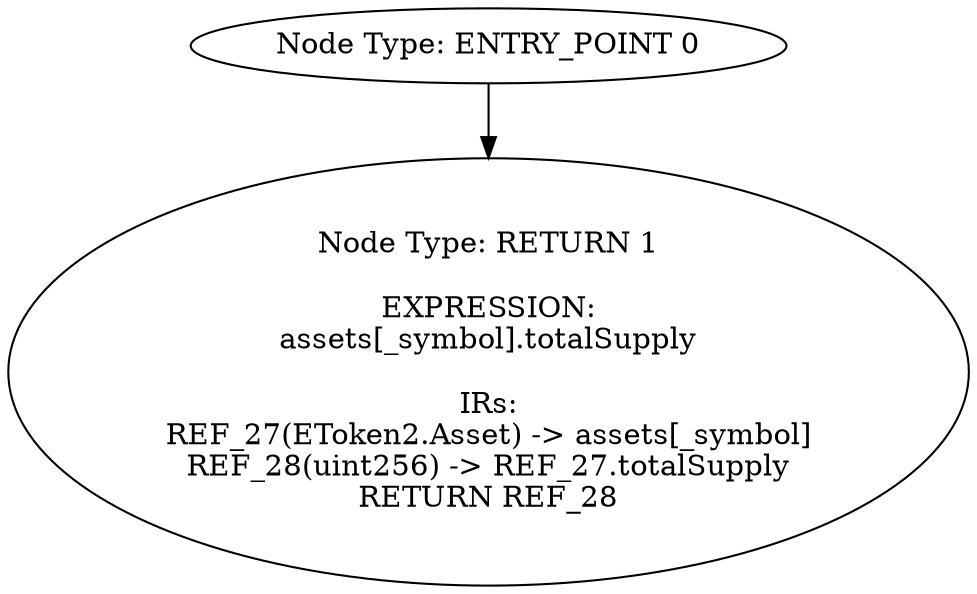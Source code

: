 digraph{
0[label="Node Type: ENTRY_POINT 0
"];
0->1;
1[label="Node Type: RETURN 1

EXPRESSION:
assets[_symbol].totalSupply

IRs:
REF_27(EToken2.Asset) -> assets[_symbol]
REF_28(uint256) -> REF_27.totalSupply
RETURN REF_28"];
}
